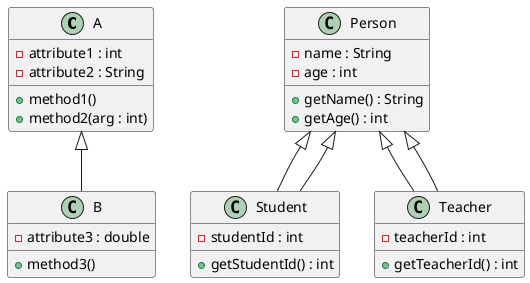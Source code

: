 @startuml

' 大きく分けてシステムの構造を表す構造図（structure diagram）と、
' 動作や変化を表す振る舞い図（behavior diagram）の2種類に分類される。
'クラス図

class A {
    - attribute1 : int
    - attribute2 : String
    + method1()
    + method2(arg : int)
}

class B extends A {
    - attribute3 : double
    + method3()
}
class Person {
    - name : String
    - age : int
    + getName() : String
    + getAge() : int
}

class Student extends Person {
    - studentId : int
    + getStudentId() : int
}

class Teacher extends Person {
    - teacherId : int
    + getTeacherId() : int
}

Person <|-- Student
Person <|-- Teacher
@enduml

@startuml
'オブジェクト図 (Object Diagram)

object student1 {
    name = "John Doe"
    age = 20
    studentId = 12345
}

object teacher1 {
    name = "Jane Smith"
    age = 35
    teacherId = 6789
}
@enduml

@startuml
'パッケージ図（package diagram）

package "com.example.account" {
    class Account
    class AccountService
}

package "com.example.user" {
    class User
    class UserService
}

package "com.example.payment" {
    class Payment
    class PaymentService
}

Account <|-- AccountService
User <|-- UserService
Payment <|-- PaymentService

User -- Account : owns
Account -- Payment : processes
@enduml

@startuml
'複合構造図（composite structure diagram）

class Car {
    - engine : Engine
    - wheel : Wheel[4]
}

class Engine {
    - horsepower : int
}

class Wheel {
    - radius : float
}

Car *-- Engine
Car *-- Wheel
@enduml
